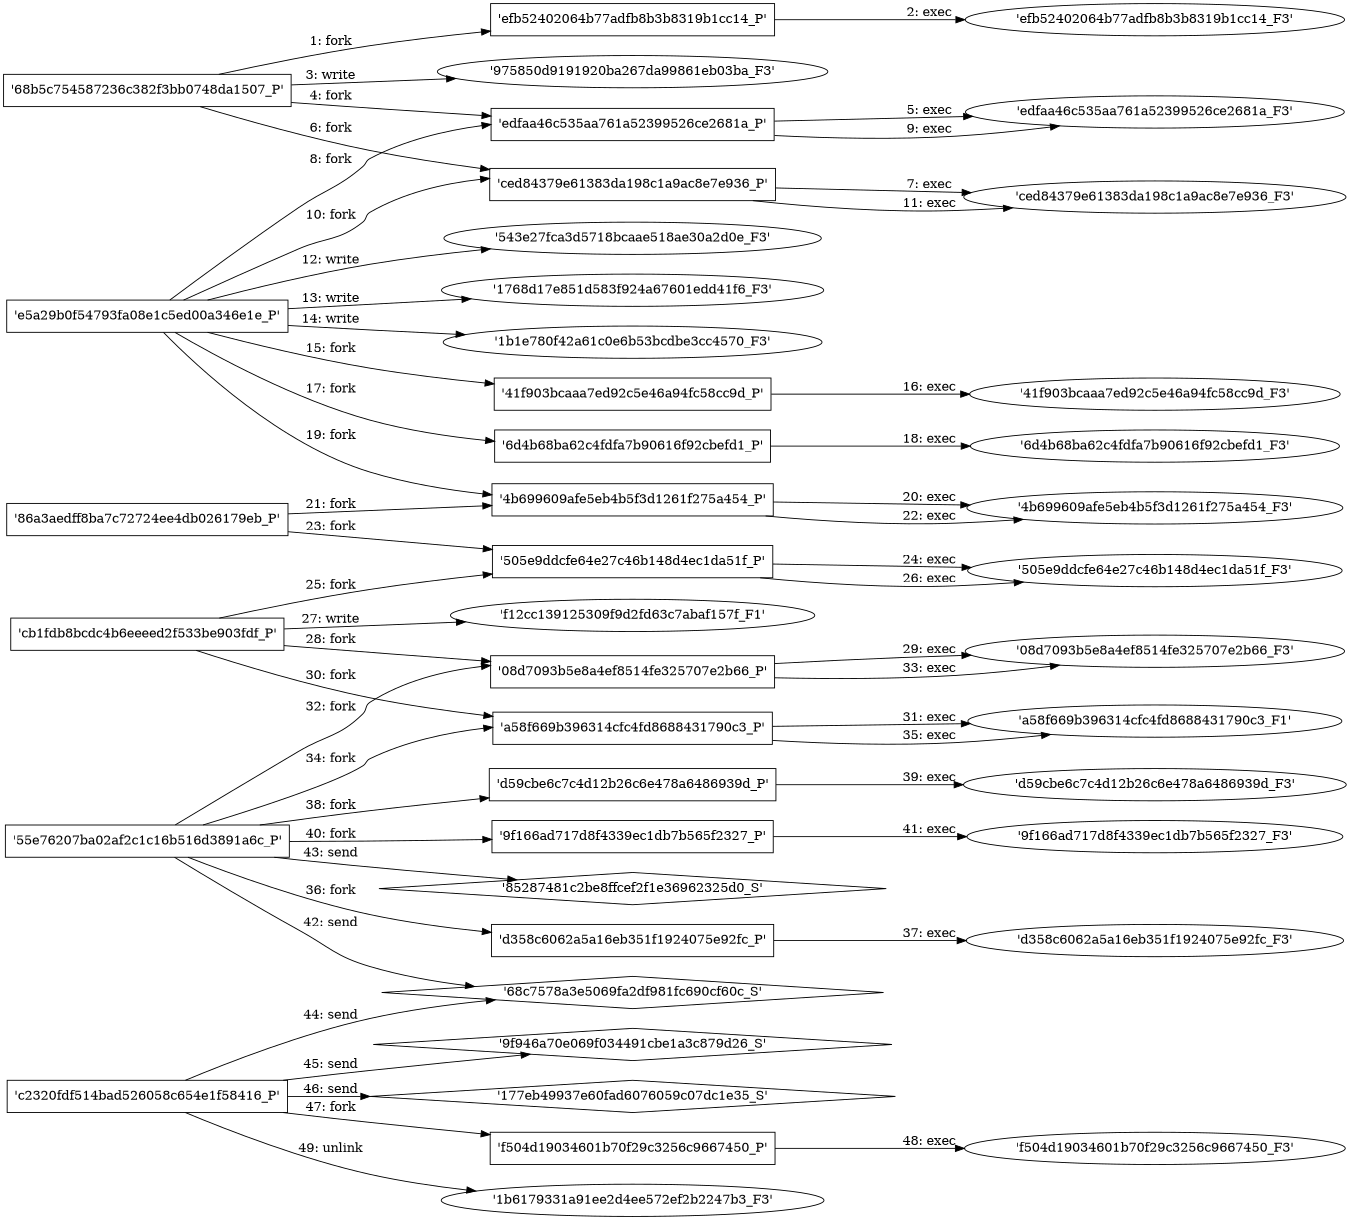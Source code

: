 digraph "D:\Learning\Paper\apt\基于CTI的攻击预警\Dataset\攻击图\ASGfromALLCTI\10 years of virtual dynamite A high-level retrospective of ATM malware.dot" {
rankdir="LR"
size="9"
fixedsize="false"
splines="true"
nodesep=0.3
ranksep=0
fontsize=10
overlap="scalexy"
engine= "neato"
	"'68b5c754587236c382f3bb0748da1507_P'" [node_type=Process shape=box]
	"'efb52402064b77adfb8b3b8319b1cc14_P'" [node_type=Process shape=box]
	"'68b5c754587236c382f3bb0748da1507_P'" -> "'efb52402064b77adfb8b3b8319b1cc14_P'" [label="1: fork"]
	"'efb52402064b77adfb8b3b8319b1cc14_P'" [node_type=Process shape=box]
	"'efb52402064b77adfb8b3b8319b1cc14_F3'" [node_type=File shape=ellipse]
	"'efb52402064b77adfb8b3b8319b1cc14_P'" -> "'efb52402064b77adfb8b3b8319b1cc14_F3'" [label="2: exec"]
	"'975850d9191920ba267da99861eb03ba_F3'" [node_type=file shape=ellipse]
	"'68b5c754587236c382f3bb0748da1507_P'" [node_type=Process shape=box]
	"'68b5c754587236c382f3bb0748da1507_P'" -> "'975850d9191920ba267da99861eb03ba_F3'" [label="3: write"]
	"'68b5c754587236c382f3bb0748da1507_P'" [node_type=Process shape=box]
	"'edfaa46c535aa761a52399526ce2681a_P'" [node_type=Process shape=box]
	"'68b5c754587236c382f3bb0748da1507_P'" -> "'edfaa46c535aa761a52399526ce2681a_P'" [label="4: fork"]
	"'edfaa46c535aa761a52399526ce2681a_P'" [node_type=Process shape=box]
	"'edfaa46c535aa761a52399526ce2681a_F3'" [node_type=File shape=ellipse]
	"'edfaa46c535aa761a52399526ce2681a_P'" -> "'edfaa46c535aa761a52399526ce2681a_F3'" [label="5: exec"]
	"'68b5c754587236c382f3bb0748da1507_P'" [node_type=Process shape=box]
	"'ced84379e61383da198c1a9ac8e7e936_P'" [node_type=Process shape=box]
	"'68b5c754587236c382f3bb0748da1507_P'" -> "'ced84379e61383da198c1a9ac8e7e936_P'" [label="6: fork"]
	"'ced84379e61383da198c1a9ac8e7e936_P'" [node_type=Process shape=box]
	"'ced84379e61383da198c1a9ac8e7e936_F3'" [node_type=File shape=ellipse]
	"'ced84379e61383da198c1a9ac8e7e936_P'" -> "'ced84379e61383da198c1a9ac8e7e936_F3'" [label="7: exec"]
	"'e5a29b0f54793fa08e1c5ed00a346e1e_P'" [node_type=Process shape=box]
	"'edfaa46c535aa761a52399526ce2681a_P'" [node_type=Process shape=box]
	"'e5a29b0f54793fa08e1c5ed00a346e1e_P'" -> "'edfaa46c535aa761a52399526ce2681a_P'" [label="8: fork"]
	"'edfaa46c535aa761a52399526ce2681a_P'" [node_type=Process shape=box]
	"'edfaa46c535aa761a52399526ce2681a_F3'" [node_type=File shape=ellipse]
	"'edfaa46c535aa761a52399526ce2681a_P'" -> "'edfaa46c535aa761a52399526ce2681a_F3'" [label="9: exec"]
	"'e5a29b0f54793fa08e1c5ed00a346e1e_P'" [node_type=Process shape=box]
	"'ced84379e61383da198c1a9ac8e7e936_P'" [node_type=Process shape=box]
	"'e5a29b0f54793fa08e1c5ed00a346e1e_P'" -> "'ced84379e61383da198c1a9ac8e7e936_P'" [label="10: fork"]
	"'ced84379e61383da198c1a9ac8e7e936_P'" [node_type=Process shape=box]
	"'ced84379e61383da198c1a9ac8e7e936_F3'" [node_type=File shape=ellipse]
	"'ced84379e61383da198c1a9ac8e7e936_P'" -> "'ced84379e61383da198c1a9ac8e7e936_F3'" [label="11: exec"]
	"'543e27fca3d5718bcaae518ae30a2d0e_F3'" [node_type=file shape=ellipse]
	"'e5a29b0f54793fa08e1c5ed00a346e1e_P'" [node_type=Process shape=box]
	"'e5a29b0f54793fa08e1c5ed00a346e1e_P'" -> "'543e27fca3d5718bcaae518ae30a2d0e_F3'" [label="12: write"]
	"'1768d17e851d583f924a67601edd41f6_F3'" [node_type=file shape=ellipse]
	"'e5a29b0f54793fa08e1c5ed00a346e1e_P'" [node_type=Process shape=box]
	"'e5a29b0f54793fa08e1c5ed00a346e1e_P'" -> "'1768d17e851d583f924a67601edd41f6_F3'" [label="13: write"]
	"'1b1e780f42a61c0e6b53bcdbe3cc4570_F3'" [node_type=file shape=ellipse]
	"'e5a29b0f54793fa08e1c5ed00a346e1e_P'" [node_type=Process shape=box]
	"'e5a29b0f54793fa08e1c5ed00a346e1e_P'" -> "'1b1e780f42a61c0e6b53bcdbe3cc4570_F3'" [label="14: write"]
	"'e5a29b0f54793fa08e1c5ed00a346e1e_P'" [node_type=Process shape=box]
	"'41f903bcaaa7ed92c5e46a94fc58cc9d_P'" [node_type=Process shape=box]
	"'e5a29b0f54793fa08e1c5ed00a346e1e_P'" -> "'41f903bcaaa7ed92c5e46a94fc58cc9d_P'" [label="15: fork"]
	"'41f903bcaaa7ed92c5e46a94fc58cc9d_P'" [node_type=Process shape=box]
	"'41f903bcaaa7ed92c5e46a94fc58cc9d_F3'" [node_type=File shape=ellipse]
	"'41f903bcaaa7ed92c5e46a94fc58cc9d_P'" -> "'41f903bcaaa7ed92c5e46a94fc58cc9d_F3'" [label="16: exec"]
	"'e5a29b0f54793fa08e1c5ed00a346e1e_P'" [node_type=Process shape=box]
	"'6d4b68ba62c4fdfa7b90616f92cbefd1_P'" [node_type=Process shape=box]
	"'e5a29b0f54793fa08e1c5ed00a346e1e_P'" -> "'6d4b68ba62c4fdfa7b90616f92cbefd1_P'" [label="17: fork"]
	"'6d4b68ba62c4fdfa7b90616f92cbefd1_P'" [node_type=Process shape=box]
	"'6d4b68ba62c4fdfa7b90616f92cbefd1_F3'" [node_type=File shape=ellipse]
	"'6d4b68ba62c4fdfa7b90616f92cbefd1_P'" -> "'6d4b68ba62c4fdfa7b90616f92cbefd1_F3'" [label="18: exec"]
	"'e5a29b0f54793fa08e1c5ed00a346e1e_P'" [node_type=Process shape=box]
	"'4b699609afe5eb4b5f3d1261f275a454_P'" [node_type=Process shape=box]
	"'e5a29b0f54793fa08e1c5ed00a346e1e_P'" -> "'4b699609afe5eb4b5f3d1261f275a454_P'" [label="19: fork"]
	"'4b699609afe5eb4b5f3d1261f275a454_P'" [node_type=Process shape=box]
	"'4b699609afe5eb4b5f3d1261f275a454_F3'" [node_type=File shape=ellipse]
	"'4b699609afe5eb4b5f3d1261f275a454_P'" -> "'4b699609afe5eb4b5f3d1261f275a454_F3'" [label="20: exec"]
	"'86a3aedff8ba7c72724ee4db026179eb_P'" [node_type=Process shape=box]
	"'4b699609afe5eb4b5f3d1261f275a454_P'" [node_type=Process shape=box]
	"'86a3aedff8ba7c72724ee4db026179eb_P'" -> "'4b699609afe5eb4b5f3d1261f275a454_P'" [label="21: fork"]
	"'4b699609afe5eb4b5f3d1261f275a454_P'" [node_type=Process shape=box]
	"'4b699609afe5eb4b5f3d1261f275a454_F3'" [node_type=File shape=ellipse]
	"'4b699609afe5eb4b5f3d1261f275a454_P'" -> "'4b699609afe5eb4b5f3d1261f275a454_F3'" [label="22: exec"]
	"'86a3aedff8ba7c72724ee4db026179eb_P'" [node_type=Process shape=box]
	"'505e9ddcfe64e27c46b148d4ec1da51f_P'" [node_type=Process shape=box]
	"'86a3aedff8ba7c72724ee4db026179eb_P'" -> "'505e9ddcfe64e27c46b148d4ec1da51f_P'" [label="23: fork"]
	"'505e9ddcfe64e27c46b148d4ec1da51f_P'" [node_type=Process shape=box]
	"'505e9ddcfe64e27c46b148d4ec1da51f_F3'" [node_type=File shape=ellipse]
	"'505e9ddcfe64e27c46b148d4ec1da51f_P'" -> "'505e9ddcfe64e27c46b148d4ec1da51f_F3'" [label="24: exec"]
	"'cb1fdb8bcdc4b6eeeed2f533be903fdf_P'" [node_type=Process shape=box]
	"'505e9ddcfe64e27c46b148d4ec1da51f_P'" [node_type=Process shape=box]
	"'cb1fdb8bcdc4b6eeeed2f533be903fdf_P'" -> "'505e9ddcfe64e27c46b148d4ec1da51f_P'" [label="25: fork"]
	"'505e9ddcfe64e27c46b148d4ec1da51f_P'" [node_type=Process shape=box]
	"'505e9ddcfe64e27c46b148d4ec1da51f_F3'" [node_type=File shape=ellipse]
	"'505e9ddcfe64e27c46b148d4ec1da51f_P'" -> "'505e9ddcfe64e27c46b148d4ec1da51f_F3'" [label="26: exec"]
	"'f12cc139125309f9d2fd63c7abaf157f_F1'" [node_type=file shape=ellipse]
	"'cb1fdb8bcdc4b6eeeed2f533be903fdf_P'" [node_type=Process shape=box]
	"'cb1fdb8bcdc4b6eeeed2f533be903fdf_P'" -> "'f12cc139125309f9d2fd63c7abaf157f_F1'" [label="27: write"]
	"'cb1fdb8bcdc4b6eeeed2f533be903fdf_P'" [node_type=Process shape=box]
	"'08d7093b5e8a4ef8514fe325707e2b66_P'" [node_type=Process shape=box]
	"'cb1fdb8bcdc4b6eeeed2f533be903fdf_P'" -> "'08d7093b5e8a4ef8514fe325707e2b66_P'" [label="28: fork"]
	"'08d7093b5e8a4ef8514fe325707e2b66_P'" [node_type=Process shape=box]
	"'08d7093b5e8a4ef8514fe325707e2b66_F3'" [node_type=File shape=ellipse]
	"'08d7093b5e8a4ef8514fe325707e2b66_P'" -> "'08d7093b5e8a4ef8514fe325707e2b66_F3'" [label="29: exec"]
	"'cb1fdb8bcdc4b6eeeed2f533be903fdf_P'" [node_type=Process shape=box]
	"'a58f669b396314cfc4fd8688431790c3_P'" [node_type=Process shape=box]
	"'cb1fdb8bcdc4b6eeeed2f533be903fdf_P'" -> "'a58f669b396314cfc4fd8688431790c3_P'" [label="30: fork"]
	"'a58f669b396314cfc4fd8688431790c3_P'" [node_type=Process shape=box]
	"'a58f669b396314cfc4fd8688431790c3_F1'" [node_type=File shape=ellipse]
	"'a58f669b396314cfc4fd8688431790c3_P'" -> "'a58f669b396314cfc4fd8688431790c3_F1'" [label="31: exec"]
	"'55e76207ba02af2c1c16b516d3891a6c_P'" [node_type=Process shape=box]
	"'08d7093b5e8a4ef8514fe325707e2b66_P'" [node_type=Process shape=box]
	"'55e76207ba02af2c1c16b516d3891a6c_P'" -> "'08d7093b5e8a4ef8514fe325707e2b66_P'" [label="32: fork"]
	"'08d7093b5e8a4ef8514fe325707e2b66_P'" [node_type=Process shape=box]
	"'08d7093b5e8a4ef8514fe325707e2b66_F3'" [node_type=File shape=ellipse]
	"'08d7093b5e8a4ef8514fe325707e2b66_P'" -> "'08d7093b5e8a4ef8514fe325707e2b66_F3'" [label="33: exec"]
	"'55e76207ba02af2c1c16b516d3891a6c_P'" [node_type=Process shape=box]
	"'a58f669b396314cfc4fd8688431790c3_P'" [node_type=Process shape=box]
	"'55e76207ba02af2c1c16b516d3891a6c_P'" -> "'a58f669b396314cfc4fd8688431790c3_P'" [label="34: fork"]
	"'a58f669b396314cfc4fd8688431790c3_P'" [node_type=Process shape=box]
	"'a58f669b396314cfc4fd8688431790c3_F1'" [node_type=File shape=ellipse]
	"'a58f669b396314cfc4fd8688431790c3_P'" -> "'a58f669b396314cfc4fd8688431790c3_F1'" [label="35: exec"]
	"'55e76207ba02af2c1c16b516d3891a6c_P'" [node_type=Process shape=box]
	"'d358c6062a5a16eb351f1924075e92fc_P'" [node_type=Process shape=box]
	"'55e76207ba02af2c1c16b516d3891a6c_P'" -> "'d358c6062a5a16eb351f1924075e92fc_P'" [label="36: fork"]
	"'d358c6062a5a16eb351f1924075e92fc_P'" [node_type=Process shape=box]
	"'d358c6062a5a16eb351f1924075e92fc_F3'" [node_type=File shape=ellipse]
	"'d358c6062a5a16eb351f1924075e92fc_P'" -> "'d358c6062a5a16eb351f1924075e92fc_F3'" [label="37: exec"]
	"'55e76207ba02af2c1c16b516d3891a6c_P'" [node_type=Process shape=box]
	"'d59cbe6c7c4d12b26c6e478a6486939d_P'" [node_type=Process shape=box]
	"'55e76207ba02af2c1c16b516d3891a6c_P'" -> "'d59cbe6c7c4d12b26c6e478a6486939d_P'" [label="38: fork"]
	"'d59cbe6c7c4d12b26c6e478a6486939d_P'" [node_type=Process shape=box]
	"'d59cbe6c7c4d12b26c6e478a6486939d_F3'" [node_type=File shape=ellipse]
	"'d59cbe6c7c4d12b26c6e478a6486939d_P'" -> "'d59cbe6c7c4d12b26c6e478a6486939d_F3'" [label="39: exec"]
	"'55e76207ba02af2c1c16b516d3891a6c_P'" [node_type=Process shape=box]
	"'9f166ad717d8f4339ec1db7b565f2327_P'" [node_type=Process shape=box]
	"'55e76207ba02af2c1c16b516d3891a6c_P'" -> "'9f166ad717d8f4339ec1db7b565f2327_P'" [label="40: fork"]
	"'9f166ad717d8f4339ec1db7b565f2327_P'" [node_type=Process shape=box]
	"'9f166ad717d8f4339ec1db7b565f2327_F3'" [node_type=File shape=ellipse]
	"'9f166ad717d8f4339ec1db7b565f2327_P'" -> "'9f166ad717d8f4339ec1db7b565f2327_F3'" [label="41: exec"]
	"'68c7578a3e5069fa2df981fc690cf60c_S'" [node_type=Socket shape=diamond]
	"'55e76207ba02af2c1c16b516d3891a6c_P'" [node_type=Process shape=box]
	"'55e76207ba02af2c1c16b516d3891a6c_P'" -> "'68c7578a3e5069fa2df981fc690cf60c_S'" [label="42: send"]
	"'85287481c2be8ffcef2f1e36962325d0_S'" [node_type=Socket shape=diamond]
	"'55e76207ba02af2c1c16b516d3891a6c_P'" [node_type=Process shape=box]
	"'55e76207ba02af2c1c16b516d3891a6c_P'" -> "'85287481c2be8ffcef2f1e36962325d0_S'" [label="43: send"]
	"'68c7578a3e5069fa2df981fc690cf60c_S'" [node_type=Socket shape=diamond]
	"'c2320fdf514bad526058c654e1f58416_P'" [node_type=Process shape=box]
	"'c2320fdf514bad526058c654e1f58416_P'" -> "'68c7578a3e5069fa2df981fc690cf60c_S'" [label="44: send"]
	"'9f946a70e069f034491cbe1a3c879d26_S'" [node_type=Socket shape=diamond]
	"'c2320fdf514bad526058c654e1f58416_P'" [node_type=Process shape=box]
	"'c2320fdf514bad526058c654e1f58416_P'" -> "'9f946a70e069f034491cbe1a3c879d26_S'" [label="45: send"]
	"'177eb49937e60fad6076059c07dc1e35_S'" [node_type=Socket shape=diamond]
	"'c2320fdf514bad526058c654e1f58416_P'" [node_type=Process shape=box]
	"'c2320fdf514bad526058c654e1f58416_P'" -> "'177eb49937e60fad6076059c07dc1e35_S'" [label="46: send"]
	"'c2320fdf514bad526058c654e1f58416_P'" [node_type=Process shape=box]
	"'f504d19034601b70f29c3256c9667450_P'" [node_type=Process shape=box]
	"'c2320fdf514bad526058c654e1f58416_P'" -> "'f504d19034601b70f29c3256c9667450_P'" [label="47: fork"]
	"'f504d19034601b70f29c3256c9667450_P'" [node_type=Process shape=box]
	"'f504d19034601b70f29c3256c9667450_F3'" [node_type=File shape=ellipse]
	"'f504d19034601b70f29c3256c9667450_P'" -> "'f504d19034601b70f29c3256c9667450_F3'" [label="48: exec"]
	"'1b6179331a91ee2d4ee572ef2b2247b3_F3'" [node_type=file shape=ellipse]
	"'c2320fdf514bad526058c654e1f58416_P'" [node_type=Process shape=box]
	"'c2320fdf514bad526058c654e1f58416_P'" -> "'1b6179331a91ee2d4ee572ef2b2247b3_F3'" [label="49: unlink"]
}
